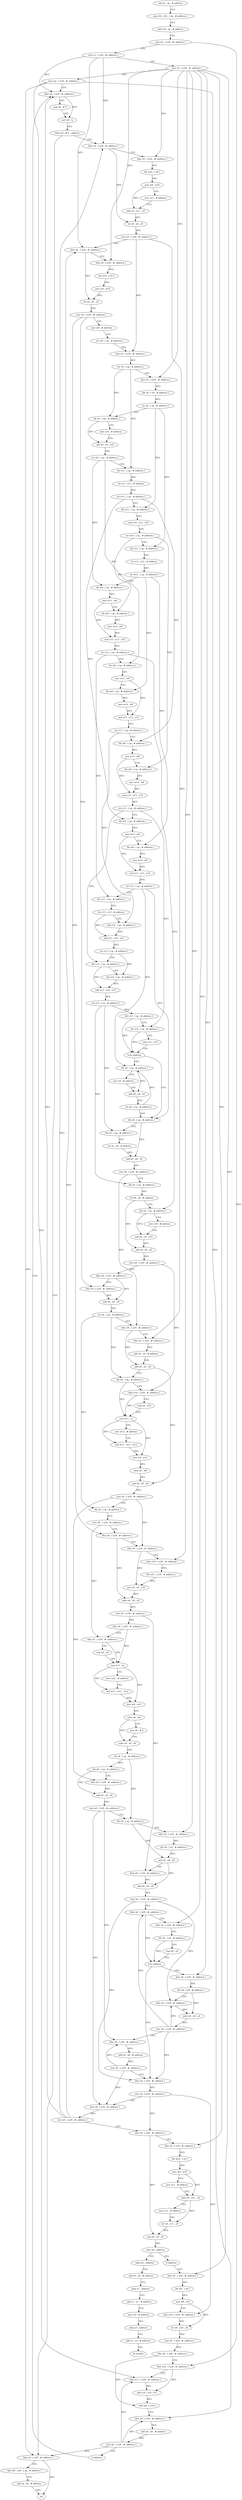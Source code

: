 digraph "func" {
"4282008" [label = "sub sp , sp , # address" ]
"4282012" [label = "stp x29 , x30 , [ sp , # address ]" ]
"4282016" [label = "add x29 , sp , # address" ]
"4282020" [label = "stur x0 , [ x29 , #- address ]" ]
"4282024" [label = "stur x1 , [ x29 , #- address ]" ]
"4282028" [label = "stur x2 , [ x29 , #- address ]" ]
"4282032" [label = "stur xzr , [ x29 , #- address ]" ]
"4282036" [label = "ldur x8 , [ x29 , #- address ]" ]
"4282800" [label = "ldur x0 , [ x29 , #- address ]" ]
"4282804" [label = "ldp x29 , x30 , [ sp , # address ]" ]
"4282808" [label = "add sp , sp , # address" ]
"4282812" [label = "ret" ]
"4282052" [label = "ldur x8 , [ x29 , #- address ]" ]
"4282056" [label = "ldur x9 , [ x29 , #- address ]" ]
"4282060" [label = "ldr w10 , [ x9 ]" ]
"4282064" [label = "mov w9 , w10" ]
"4282068" [label = "mov x11 , # address" ]
"4282072" [label = "subs x9 , x11 , x9" ]
"4282076" [label = "lsr x8 , x8 , x9" ]
"4282080" [label = "stur x8 , [ x29 , #- address ]" ]
"4282084" [label = "ldur x8 , [ x29 , #- address ]" ]
"4282088" [label = "ldur x9 , [ x29 , #- address ]" ]
"4282092" [label = "ldr w10 , [ x9 ]" ]
"4282096" [label = "mov w9 , w10" ]
"4282100" [label = "lsl x8 , x8 , x9" ]
"4282104" [label = "stur x8 , [ x29 , #- address ]" ]
"4282108" [label = "mov w8 , # address" ]
"4282112" [label = "str w8 , [ sp , # address ]" ]
"4282116" [label = "ldur x9 , [ x29 , #- address ]" ]
"4282120" [label = "str x9 , [ sp , # address ]" ]
"4282124" [label = "ldur x9 , [ x29 , #- address ]" ]
"4282128" [label = "ldr x9 , [ x9 , # address ]" ]
"4282132" [label = "str x9 , [ sp , # address ]" ]
"4282136" [label = "ldr x9 , [ sp , # address ]" ]
"4282140" [label = "mov x10 , # address" ]
"4282144" [label = "and x9 , x9 , x10" ]
"4282148" [label = "str w9 , [ sp , # address ]" ]
"4282152" [label = "ldr x11 , [ sp , # address ]" ]
"4282156" [label = "lsr x11 , x11 , # address" ]
"4282160" [label = "str w11 , [ sp , # address ]" ]
"4282164" [label = "ldr x12 , [ sp , # address ]" ]
"4282168" [label = "and x10 , x12 , x10" ]
"4282172" [label = "str w10 , [ sp , # address ]" ]
"4282176" [label = "ldr x12 , [ sp , # address ]" ]
"4282180" [label = "lsr x12 , x12 , # address" ]
"4282184" [label = "str w12 , [ sp , # address ]" ]
"4282188" [label = "ldr w8 , [ sp , # address ]" ]
"4282192" [label = "mov w13 , w8" ]
"4282196" [label = "ldr w8 , [ sp , # address ]" ]
"4282200" [label = "mov w14 , w8" ]
"4282204" [label = "mul x13 , x13 , x14" ]
"4282208" [label = "str x13 , [ sp , # address ]" ]
"4282212" [label = "ldr w8 , [ sp , # address ]" ]
"4282216" [label = "mov w13 , w8" ]
"4282220" [label = "ldr w8 , [ sp , # address ]" ]
"4282224" [label = "mov w14 , w8" ]
"4282228" [label = "mul x13 , x13 , x14" ]
"4282232" [label = "str x13 , [ sp , # address ]" ]
"4282236" [label = "ldr w8 , [ sp , # address ]" ]
"4282240" [label = "mov w13 , w8" ]
"4282244" [label = "ldr w8 , [ sp , # address ]" ]
"4282248" [label = "mov w14 , w8" ]
"4282252" [label = "mul x13 , x13 , x14" ]
"4282256" [label = "str x13 , [ sp , # address ]" ]
"4282260" [label = "ldr w8 , [ sp , # address ]" ]
"4282264" [label = "mov w13 , w8" ]
"4282268" [label = "ldr w8 , [ sp , # address ]" ]
"4282272" [label = "mov w14 , w8" ]
"4282276" [label = "mul x13 , x13 , x14" ]
"4282280" [label = "str x13 , [ sp , # address ]" ]
"4282284" [label = "ldr x13 , [ sp , # address ]" ]
"4282288" [label = "lsr x13 , x13 , # address" ]
"4282292" [label = "ldr x14 , [ sp , # address ]" ]
"4282296" [label = "add x13 , x14 , x13" ]
"4282300" [label = "str x13 , [ sp , # address ]" ]
"4282304" [label = "ldr x13 , [ sp , # address ]" ]
"4282308" [label = "ldr x14 , [ sp , # address ]" ]
"4282312" [label = "add x13 , x14 , x13" ]
"4282316" [label = "str x13 , [ sp , # address ]" ]
"4282320" [label = "ldr x13 , [ sp , # address ]" ]
"4282324" [label = "ldr x14 , [ sp , # address ]" ]
"4282328" [label = "cmp x13 , x14" ]
"4282332" [label = "b.hs address" ]
"4282352" [label = "ldr x8 , [ sp , # address ]" ]
"4282336" [label = "ldr x8 , [ sp , # address ]" ]
"4282356" [label = "ldr x9 , [ sp , # address ]" ]
"4282360" [label = "lsr x9 , x9 , # address" ]
"4282364" [label = "add x8 , x8 , x9" ]
"4282368" [label = "stur x8 , [ x29 , #- address ]" ]
"4282372" [label = "ldr x8 , [ sp , # address ]" ]
"4282376" [label = "lsl x8 , x8 , # address" ]
"4282380" [label = "ldr x9 , [ sp , # address ]" ]
"4282384" [label = "mov x10 , # address" ]
"4282388" [label = "and x9 , x9 , x10" ]
"4282392" [label = "add x8 , x8 , x9" ]
"4282396" [label = "stur x8 , [ x29 , #- address ]" ]
"4282400" [label = "ldur x8 , [ x29 , #- address ]" ]
"4282404" [label = "ldur x9 , [ x29 , #- address ]" ]
"4282408" [label = "add x8 , x8 , x9" ]
"4282412" [label = "str x8 , [ sp , # address ]" ]
"4282416" [label = "ldur x8 , [ x29 , #- address ]" ]
"4282420" [label = "ldur x9 , [ x29 , #- address ]" ]
"4282424" [label = "add x9 , x9 , # address" ]
"4282428" [label = "add x8 , x8 , x9" ]
"4282432" [label = "ldr x9 , [ sp , # address ]" ]
"4282436" [label = "ldur x10 , [ x29 , #- address ]" ]
"4282440" [label = "cmp x9 , x10" ]
"4282444" [label = "cset w11 , cc" ]
"4282448" [label = "mov w12 , # address" ]
"4282452" [label = "and w11 , w11 , w12" ]
"4282456" [label = "mov w9 , w11" ]
"4282460" [label = "sxtw x9 , w9" ]
"4282464" [label = "add x8 , x8 , x9" ]
"4282468" [label = "stur x8 , [ x29 , #- address ]" ]
"4282472" [label = "ldr x8 , [ sp , # address ]" ]
"4282476" [label = "stur x8 , [ x29 , #- address ]" ]
"4282480" [label = "ldur x8 , [ x29 , #- address ]" ]
"4282484" [label = "ldur x9 , [ x29 , #- address ]" ]
"4282488" [label = "ldur x10 , [ x29 , #- address ]" ]
"4282492" [label = "ldr x10 , [ x10 , # address ]" ]
"4282496" [label = "mul x9 , x9 , x10" ]
"4282500" [label = "subs x8 , x8 , x9" ]
"4282504" [label = "stur x8 , [ x29 , #- address ]" ]
"4282508" [label = "ldur x8 , [ x29 , #- address ]" ]
"4282512" [label = "ldur x9 , [ x29 , #- address ]" ]
"4282516" [label = "cmp x8 , x9" ]
"4282520" [label = "cset w11 , hi" ]
"4282524" [label = "mov w12 , # address" ]
"4282528" [label = "and w11 , w11 , w12" ]
"4282532" [label = "mov w8 , w11" ]
"4282536" [label = "sxtw x8 , w8" ]
"4282540" [label = "mov x9 , # 0" ]
"4282544" [label = "subs x8 , x9 , x8" ]
"4282548" [label = "str x8 , [ sp , # address ]" ]
"4282552" [label = "ldr x8 , [ sp , # address ]" ]
"4282556" [label = "ldur x9 , [ x29 , #- address ]" ]
"4282560" [label = "add x8 , x9 , x8" ]
"4282564" [label = "stur x8 , [ x29 , #- address ]" ]
"4282568" [label = "ldr x8 , [ sp , # address ]" ]
"4282572" [label = "ldur x9 , [ x29 , #- address ]" ]
"4282576" [label = "ldr x9 , [ x9 , # address ]" ]
"4282580" [label = "and x8 , x8 , x9" ]
"4282584" [label = "ldur x9 , [ x29 , #- address ]" ]
"4282588" [label = "add x8 , x9 , x8" ]
"4282592" [label = "stur x8 , [ x29 , #- address ]" ]
"4282596" [label = "ldur x8 , [ x29 , #- address ]" ]
"4282600" [label = "ldur x9 , [ x29 , #- address ]" ]
"4282604" [label = "ldr x9 , [ x9 , # address ]" ]
"4282608" [label = "cmp x8 , x9" ]
"4282612" [label = "b.lo address" ]
"4282648" [label = "ldur x8 , [ x29 , #- address ]" ]
"4282616" [label = "ldur x8 , [ x29 , #- address ]" ]
"4282340" [label = "mov x9 , # address" ]
"4282344" [label = "add x8 , x8 , x9" ]
"4282348" [label = "str x8 , [ sp , # address ]" ]
"4282652" [label = "stur x8 , [ x29 , #- address ]" ]
"4282656" [label = "ldur x8 , [ x29 , #- address ]" ]
"4282660" [label = "stur x8 , [ x29 , #- address ]" ]
"4282664" [label = "ldur x8 , [ x29 , #- address ]" ]
"4282668" [label = "ldur x9 , [ x29 , #- address ]" ]
"4282672" [label = "ldr w10 , [ x9 ]" ]
"4282676" [label = "mov w9 , w10" ]
"4282680" [label = "mov x11 , # address" ]
"4282684" [label = "subs x9 , x11 , x9" ]
"4282688" [label = "mov x11 , # address" ]
"4282692" [label = "lsr x9 , x11 , x9" ]
"4282696" [label = "and x8 , x8 , x9" ]
"4282700" [label = "cbnz x8 , address" ]
"4282708" [label = "adrp x0 , address" ]
"4282704" [label = "b address" ]
"4282620" [label = "ldr x8 , [ x8 , # address ]" ]
"4282624" [label = "ldur x9 , [ x29 , #- address ]" ]
"4282628" [label = "subs x8 , x9 , x8" ]
"4282632" [label = "stur x8 , [ x29 , #- address ]" ]
"4282636" [label = "ldur x8 , [ x29 , #- address ]" ]
"4282640" [label = "add x8 , x8 , # address" ]
"4282644" [label = "stur x8 , [ x29 , #- address ]" ]
"4282712" [label = "add x0 , x0 , # address" ]
"4282716" [label = "adrp x1 , address" ]
"4282720" [label = "add x1 , x1 , # address" ]
"4282724" [label = "mov w2 , # address" ]
"4282728" [label = "adrp x3 , address" ]
"4282732" [label = "add x3 , x3 , # address" ]
"4282736" [label = "bl symbol" ]
"4282740" [label = "ldur x8 , [ x29 , #- address ]" ]
"4282744" [label = "ldr w9 , [ x8 ]" ]
"4282748" [label = "mov w8 , w9" ]
"4282752" [label = "ldur x10 , [ x29 , #- address ]" ]
"4282756" [label = "lsr x8 , x10 , x8" ]
"4282760" [label = "stur x8 , [ x29 , #- address ]" ]
"4282764" [label = "ldur x8 , [ x29 , #- address ]" ]
"4282768" [label = "ldur x10 , [ x29 , #- address ]" ]
"4282772" [label = "ldur x11 , [ x29 , #- address ]" ]
"4282776" [label = "add x10 , x10 , x11" ]
"4282780" [label = "strb w8 , [ x10 ]" ]
"4282784" [label = "ldur x8 , [ x29 , #- address ]" ]
"4282788" [label = "add x8 , x8 , # address" ]
"4282792" [label = "stur x8 , [ x29 , #- address ]" ]
"4282796" [label = "b address" ]
"4282040" [label = "cmp x8 , # 0" ]
"4282044" [label = "cset w9 , ls" ]
"4282048" [label = "tbnz w9 , # 0 , address" ]
"4282008" -> "4282012" [ label = "CFG" ]
"4282012" -> "4282016" [ label = "CFG" ]
"4282016" -> "4282020" [ label = "CFG" ]
"4282020" -> "4282024" [ label = "CFG" ]
"4282020" -> "4282768" [ label = "DFG" ]
"4282024" -> "4282028" [ label = "CFG" ]
"4282024" -> "4282036" [ label = "DFG" ]
"4282024" -> "4282052" [ label = "DFG" ]
"4282024" -> "4282084" [ label = "DFG" ]
"4282028" -> "4282032" [ label = "CFG" ]
"4282028" -> "4282056" [ label = "DFG" ]
"4282028" -> "4282088" [ label = "DFG" ]
"4282028" -> "4282124" [ label = "DFG" ]
"4282028" -> "4282488" [ label = "DFG" ]
"4282028" -> "4282572" [ label = "DFG" ]
"4282028" -> "4282600" [ label = "DFG" ]
"4282028" -> "4282668" [ label = "DFG" ]
"4282028" -> "4282616" [ label = "DFG" ]
"4282028" -> "4282740" [ label = "DFG" ]
"4282032" -> "4282036" [ label = "CFG" ]
"4282032" -> "4282800" [ label = "DFG" ]
"4282032" -> "4282772" [ label = "DFG" ]
"4282032" -> "4282784" [ label = "DFG" ]
"4282036" -> "4282040" [ label = "CFG" ]
"4282036" -> "4282044" [ label = "DFG" ]
"4282800" -> "4282804" [ label = "CFG" ]
"4282800" -> "4282812" [ label = "DFG" ]
"4282804" -> "4282808" [ label = "CFG" ]
"4282808" -> "4282812" [ label = "CFG" ]
"4282052" -> "4282056" [ label = "CFG" ]
"4282052" -> "4282076" [ label = "DFG" ]
"4282056" -> "4282060" [ label = "DFG" ]
"4282060" -> "4282064" [ label = "DFG" ]
"4282064" -> "4282068" [ label = "CFG" ]
"4282064" -> "4282072" [ label = "DFG" ]
"4282068" -> "4282072" [ label = "CFG" ]
"4282072" -> "4282076" [ label = "DFG" ]
"4282076" -> "4282080" [ label = "DFG" ]
"4282080" -> "4282084" [ label = "CFG" ]
"4282080" -> "4282116" [ label = "DFG" ]
"4282080" -> "4282420" [ label = "DFG" ]
"4282084" -> "4282088" [ label = "CFG" ]
"4282084" -> "4282100" [ label = "DFG" ]
"4282088" -> "4282092" [ label = "DFG" ]
"4282092" -> "4282096" [ label = "DFG" ]
"4282096" -> "4282100" [ label = "DFG" ]
"4282100" -> "4282104" [ label = "DFG" ]
"4282104" -> "4282108" [ label = "CFG" ]
"4282104" -> "4282404" [ label = "DFG" ]
"4282104" -> "4282480" [ label = "DFG" ]
"4282108" -> "4282112" [ label = "CFG" ]
"4282112" -> "4282116" [ label = "CFG" ]
"4282116" -> "4282120" [ label = "DFG" ]
"4282120" -> "4282124" [ label = "CFG" ]
"4282120" -> "4282136" [ label = "DFG" ]
"4282120" -> "4282152" [ label = "DFG" ]
"4282124" -> "4282128" [ label = "DFG" ]
"4282128" -> "4282132" [ label = "DFG" ]
"4282132" -> "4282136" [ label = "CFG" ]
"4282132" -> "4282164" [ label = "DFG" ]
"4282132" -> "4282176" [ label = "DFG" ]
"4282136" -> "4282140" [ label = "CFG" ]
"4282136" -> "4282144" [ label = "DFG" ]
"4282140" -> "4282144" [ label = "CFG" ]
"4282144" -> "4282148" [ label = "DFG" ]
"4282148" -> "4282152" [ label = "CFG" ]
"4282148" -> "4282188" [ label = "DFG" ]
"4282148" -> "4282212" [ label = "DFG" ]
"4282152" -> "4282156" [ label = "DFG" ]
"4282156" -> "4282160" [ label = "DFG" ]
"4282160" -> "4282164" [ label = "CFG" ]
"4282160" -> "4282236" [ label = "DFG" ]
"4282160" -> "4282260" [ label = "DFG" ]
"4282164" -> "4282168" [ label = "DFG" ]
"4282168" -> "4282172" [ label = "DFG" ]
"4282172" -> "4282176" [ label = "CFG" ]
"4282172" -> "4282196" [ label = "DFG" ]
"4282172" -> "4282244" [ label = "DFG" ]
"4282176" -> "4282180" [ label = "DFG" ]
"4282180" -> "4282184" [ label = "DFG" ]
"4282184" -> "4282188" [ label = "CFG" ]
"4282184" -> "4282220" [ label = "DFG" ]
"4282184" -> "4282268" [ label = "DFG" ]
"4282188" -> "4282192" [ label = "DFG" ]
"4282192" -> "4282196" [ label = "CFG" ]
"4282192" -> "4282204" [ label = "DFG" ]
"4282196" -> "4282200" [ label = "DFG" ]
"4282200" -> "4282204" [ label = "DFG" ]
"4282204" -> "4282208" [ label = "DFG" ]
"4282208" -> "4282212" [ label = "CFG" ]
"4282208" -> "4282284" [ label = "DFG" ]
"4282208" -> "4282380" [ label = "DFG" ]
"4282212" -> "4282216" [ label = "DFG" ]
"4282216" -> "4282220" [ label = "CFG" ]
"4282216" -> "4282228" [ label = "DFG" ]
"4282220" -> "4282224" [ label = "DFG" ]
"4282224" -> "4282228" [ label = "DFG" ]
"4282228" -> "4282232" [ label = "DFG" ]
"4282232" -> "4282236" [ label = "CFG" ]
"4282232" -> "4282292" [ label = "DFG" ]
"4282236" -> "4282240" [ label = "DFG" ]
"4282240" -> "4282244" [ label = "CFG" ]
"4282240" -> "4282252" [ label = "DFG" ]
"4282244" -> "4282248" [ label = "DFG" ]
"4282248" -> "4282252" [ label = "DFG" ]
"4282252" -> "4282256" [ label = "DFG" ]
"4282256" -> "4282260" [ label = "CFG" ]
"4282256" -> "4282304" [ label = "DFG" ]
"4282256" -> "4282324" [ label = "DFG" ]
"4282260" -> "4282264" [ label = "DFG" ]
"4282264" -> "4282268" [ label = "CFG" ]
"4282264" -> "4282276" [ label = "DFG" ]
"4282268" -> "4282272" [ label = "DFG" ]
"4282272" -> "4282276" [ label = "DFG" ]
"4282276" -> "4282280" [ label = "DFG" ]
"4282280" -> "4282284" [ label = "CFG" ]
"4282280" -> "4282352" [ label = "DFG" ]
"4282280" -> "4282336" [ label = "DFG" ]
"4282284" -> "4282288" [ label = "DFG" ]
"4282288" -> "4282292" [ label = "CFG" ]
"4282288" -> "4282296" [ label = "DFG" ]
"4282292" -> "4282296" [ label = "DFG" ]
"4282296" -> "4282300" [ label = "DFG" ]
"4282300" -> "4282304" [ label = "CFG" ]
"4282300" -> "4282308" [ label = "DFG" ]
"4282304" -> "4282308" [ label = "CFG" ]
"4282304" -> "4282312" [ label = "DFG" ]
"4282308" -> "4282312" [ label = "DFG" ]
"4282312" -> "4282316" [ label = "DFG" ]
"4282316" -> "4282320" [ label = "DFG" ]
"4282316" -> "4282356" [ label = "DFG" ]
"4282316" -> "4282372" [ label = "DFG" ]
"4282320" -> "4282324" [ label = "CFG" ]
"4282320" -> "4282332" [ label = "DFG" ]
"4282324" -> "4282328" [ label = "CFG" ]
"4282324" -> "4282332" [ label = "DFG" ]
"4282328" -> "4282332" [ label = "CFG" ]
"4282332" -> "4282352" [ label = "CFG" ]
"4282332" -> "4282336" [ label = "CFG" ]
"4282352" -> "4282356" [ label = "CFG" ]
"4282352" -> "4282364" [ label = "DFG" ]
"4282336" -> "4282340" [ label = "CFG" ]
"4282336" -> "4282344" [ label = "DFG" ]
"4282356" -> "4282360" [ label = "DFG" ]
"4282360" -> "4282364" [ label = "DFG" ]
"4282364" -> "4282368" [ label = "DFG" ]
"4282368" -> "4282372" [ label = "CFG" ]
"4282368" -> "4282416" [ label = "DFG" ]
"4282372" -> "4282376" [ label = "DFG" ]
"4282376" -> "4282380" [ label = "CFG" ]
"4282376" -> "4282392" [ label = "DFG" ]
"4282380" -> "4282384" [ label = "CFG" ]
"4282380" -> "4282388" [ label = "DFG" ]
"4282384" -> "4282388" [ label = "CFG" ]
"4282388" -> "4282392" [ label = "DFG" ]
"4282392" -> "4282396" [ label = "DFG" ]
"4282396" -> "4282400" [ label = "DFG" ]
"4282396" -> "4282436" [ label = "DFG" ]
"4282400" -> "4282404" [ label = "CFG" ]
"4282400" -> "4282408" [ label = "DFG" ]
"4282404" -> "4282408" [ label = "DFG" ]
"4282408" -> "4282412" [ label = "DFG" ]
"4282412" -> "4282416" [ label = "CFG" ]
"4282412" -> "4282432" [ label = "DFG" ]
"4282412" -> "4282472" [ label = "DFG" ]
"4282416" -> "4282420" [ label = "CFG" ]
"4282416" -> "4282428" [ label = "DFG" ]
"4282420" -> "4282424" [ label = "DFG" ]
"4282424" -> "4282428" [ label = "DFG" ]
"4282428" -> "4282432" [ label = "CFG" ]
"4282428" -> "4282464" [ label = "DFG" ]
"4282432" -> "4282436" [ label = "CFG" ]
"4282432" -> "4282444" [ label = "DFG" ]
"4282436" -> "4282440" [ label = "CFG" ]
"4282436" -> "4282444" [ label = "DFG" ]
"4282440" -> "4282444" [ label = "CFG" ]
"4282444" -> "4282448" [ label = "CFG" ]
"4282444" -> "4282452" [ label = "DFG" ]
"4282444" -> "4282456" [ label = "DFG" ]
"4282448" -> "4282452" [ label = "CFG" ]
"4282452" -> "4282456" [ label = "DFG" ]
"4282456" -> "4282460" [ label = "DFG" ]
"4282460" -> "4282464" [ label = "DFG" ]
"4282464" -> "4282468" [ label = "DFG" ]
"4282468" -> "4282472" [ label = "CFG" ]
"4282468" -> "4282484" [ label = "DFG" ]
"4282468" -> "4282556" [ label = "DFG" ]
"4282472" -> "4282476" [ label = "DFG" ]
"4282476" -> "4282480" [ label = "CFG" ]
"4282476" -> "4282512" [ label = "DFG" ]
"4282480" -> "4282484" [ label = "CFG" ]
"4282480" -> "4282500" [ label = "DFG" ]
"4282484" -> "4282488" [ label = "CFG" ]
"4282484" -> "4282496" [ label = "DFG" ]
"4282488" -> "4282492" [ label = "DFG" ]
"4282492" -> "4282496" [ label = "DFG" ]
"4282496" -> "4282500" [ label = "DFG" ]
"4282500" -> "4282504" [ label = "DFG" ]
"4282504" -> "4282508" [ label = "DFG" ]
"4282504" -> "4282584" [ label = "DFG" ]
"4282508" -> "4282512" [ label = "CFG" ]
"4282508" -> "4282520" [ label = "DFG" ]
"4282512" -> "4282516" [ label = "CFG" ]
"4282512" -> "4282520" [ label = "DFG" ]
"4282516" -> "4282520" [ label = "CFG" ]
"4282520" -> "4282524" [ label = "CFG" ]
"4282520" -> "4282528" [ label = "DFG" ]
"4282520" -> "4282532" [ label = "DFG" ]
"4282524" -> "4282528" [ label = "CFG" ]
"4282528" -> "4282532" [ label = "DFG" ]
"4282532" -> "4282536" [ label = "DFG" ]
"4282536" -> "4282540" [ label = "CFG" ]
"4282536" -> "4282544" [ label = "DFG" ]
"4282540" -> "4282544" [ label = "CFG" ]
"4282544" -> "4282548" [ label = "DFG" ]
"4282548" -> "4282552" [ label = "DFG" ]
"4282548" -> "4282568" [ label = "DFG" ]
"4282552" -> "4282556" [ label = "CFG" ]
"4282552" -> "4282560" [ label = "DFG" ]
"4282556" -> "4282560" [ label = "DFG" ]
"4282560" -> "4282564" [ label = "DFG" ]
"4282564" -> "4282568" [ label = "CFG" ]
"4282564" -> "4282656" [ label = "DFG" ]
"4282564" -> "4282636" [ label = "DFG" ]
"4282568" -> "4282572" [ label = "CFG" ]
"4282568" -> "4282580" [ label = "DFG" ]
"4282572" -> "4282576" [ label = "DFG" ]
"4282576" -> "4282580" [ label = "DFG" ]
"4282580" -> "4282584" [ label = "CFG" ]
"4282580" -> "4282588" [ label = "DFG" ]
"4282584" -> "4282588" [ label = "DFG" ]
"4282588" -> "4282592" [ label = "DFG" ]
"4282592" -> "4282596" [ label = "DFG" ]
"4282592" -> "4282648" [ label = "DFG" ]
"4282592" -> "4282624" [ label = "DFG" ]
"4282596" -> "4282600" [ label = "CFG" ]
"4282596" -> "4282612" [ label = "DFG" ]
"4282600" -> "4282604" [ label = "DFG" ]
"4282604" -> "4282608" [ label = "CFG" ]
"4282604" -> "4282612" [ label = "DFG" ]
"4282608" -> "4282612" [ label = "CFG" ]
"4282612" -> "4282648" [ label = "CFG" ]
"4282612" -> "4282616" [ label = "CFG" ]
"4282648" -> "4282652" [ label = "DFG" ]
"4282616" -> "4282620" [ label = "DFG" ]
"4282340" -> "4282344" [ label = "CFG" ]
"4282344" -> "4282348" [ label = "DFG" ]
"4282348" -> "4282352" [ label = "DFG" ]
"4282348" -> "4282336" [ label = "DFG" ]
"4282652" -> "4282656" [ label = "CFG" ]
"4282652" -> "4282664" [ label = "DFG" ]
"4282652" -> "4282752" [ label = "DFG" ]
"4282656" -> "4282660" [ label = "DFG" ]
"4282660" -> "4282664" [ label = "CFG" ]
"4282660" -> "4282036" [ label = "DFG" ]
"4282660" -> "4282052" [ label = "DFG" ]
"4282660" -> "4282084" [ label = "DFG" ]
"4282664" -> "4282668" [ label = "CFG" ]
"4282664" -> "4282696" [ label = "DFG" ]
"4282668" -> "4282672" [ label = "DFG" ]
"4282672" -> "4282676" [ label = "DFG" ]
"4282676" -> "4282680" [ label = "CFG" ]
"4282676" -> "4282684" [ label = "DFG" ]
"4282680" -> "4282684" [ label = "CFG" ]
"4282684" -> "4282688" [ label = "CFG" ]
"4282684" -> "4282692" [ label = "DFG" ]
"4282688" -> "4282692" [ label = "CFG" ]
"4282692" -> "4282696" [ label = "DFG" ]
"4282696" -> "4282700" [ label = "DFG" ]
"4282700" -> "4282708" [ label = "CFG" ]
"4282700" -> "4282704" [ label = "CFG" ]
"4282708" -> "4282712" [ label = "CFG" ]
"4282704" -> "4282740" [ label = "CFG" ]
"4282620" -> "4282624" [ label = "CFG" ]
"4282620" -> "4282628" [ label = "DFG" ]
"4282624" -> "4282628" [ label = "DFG" ]
"4282628" -> "4282632" [ label = "DFG" ]
"4282632" -> "4282636" [ label = "CFG" ]
"4282632" -> "4282596" [ label = "DFG" ]
"4282632" -> "4282648" [ label = "DFG" ]
"4282632" -> "4282624" [ label = "DFG" ]
"4282636" -> "4282640" [ label = "DFG" ]
"4282640" -> "4282644" [ label = "DFG" ]
"4282644" -> "4282648" [ label = "CFG" ]
"4282644" -> "4282656" [ label = "DFG" ]
"4282644" -> "4282636" [ label = "DFG" ]
"4282712" -> "4282716" [ label = "CFG" ]
"4282716" -> "4282720" [ label = "CFG" ]
"4282720" -> "4282724" [ label = "CFG" ]
"4282724" -> "4282728" [ label = "CFG" ]
"4282728" -> "4282732" [ label = "CFG" ]
"4282732" -> "4282736" [ label = "CFG" ]
"4282740" -> "4282744" [ label = "DFG" ]
"4282744" -> "4282748" [ label = "DFG" ]
"4282748" -> "4282752" [ label = "CFG" ]
"4282748" -> "4282756" [ label = "DFG" ]
"4282752" -> "4282756" [ label = "DFG" ]
"4282756" -> "4282760" [ label = "DFG" ]
"4282760" -> "4282764" [ label = "DFG" ]
"4282764" -> "4282768" [ label = "CFG" ]
"4282764" -> "4282780" [ label = "DFG" ]
"4282768" -> "4282772" [ label = "CFG" ]
"4282768" -> "4282776" [ label = "DFG" ]
"4282772" -> "4282776" [ label = "DFG" ]
"4282776" -> "4282780" [ label = "DFG" ]
"4282780" -> "4282784" [ label = "CFG" ]
"4282784" -> "4282788" [ label = "DFG" ]
"4282788" -> "4282792" [ label = "DFG" ]
"4282792" -> "4282796" [ label = "CFG" ]
"4282792" -> "4282800" [ label = "DFG" ]
"4282792" -> "4282772" [ label = "DFG" ]
"4282792" -> "4282784" [ label = "DFG" ]
"4282796" -> "4282036" [ label = "CFG" ]
"4282040" -> "4282044" [ label = "CFG" ]
"4282044" -> "4282048" [ label = "DFG" ]
"4282048" -> "4282800" [ label = "CFG" ]
"4282048" -> "4282052" [ label = "CFG" ]
}
